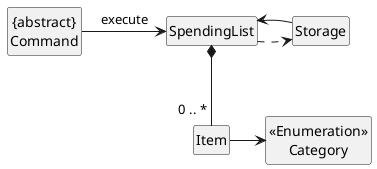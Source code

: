 @startuml

hide circle
hide members
skinparam classAttributeIconSize 0

class SpendingList
class Item
Enum "<<Enumeration>>\nCategory"
class "{abstract}\nCommand"

SpendingList *-- "0 .. *" Item
Item -> "<<Enumeration>>\nCategory"
"{abstract}\nCommand" -right-> SpendingList : execute
SpendingList ..> Storage
Storage -> SpendingList

@enduml